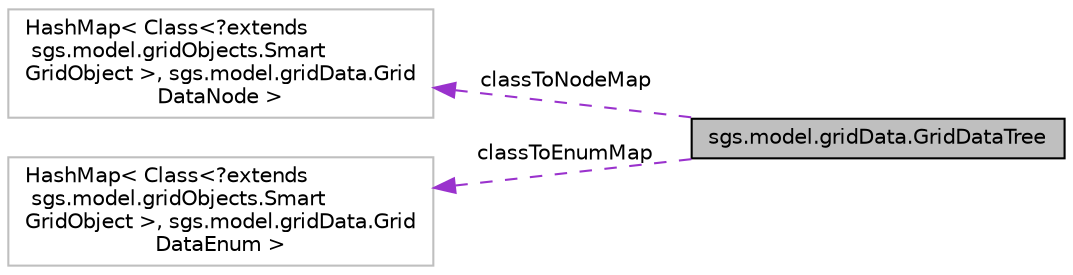 digraph "sgs.model.gridData.GridDataTree"
{
  edge [fontname="Helvetica",fontsize="10",labelfontname="Helvetica",labelfontsize="10"];
  node [fontname="Helvetica",fontsize="10",shape=record];
  rankdir="LR";
  Node1 [label="sgs.model.gridData.GridDataTree",height=0.2,width=0.4,color="black", fillcolor="grey75", style="filled" fontcolor="black"];
  Node2 -> Node1 [dir="back",color="darkorchid3",fontsize="10",style="dashed",label=" classToNodeMap" ,fontname="Helvetica"];
  Node2 [label="HashMap\< Class\<?extends\l sgs.model.gridObjects.Smart\lGridObject \>, sgs.model.gridData.Grid\lDataNode \>",height=0.2,width=0.4,color="grey75", fillcolor="white", style="filled"];
  Node3 -> Node1 [dir="back",color="darkorchid3",fontsize="10",style="dashed",label=" classToEnumMap" ,fontname="Helvetica"];
  Node3 [label="HashMap\< Class\<?extends\l sgs.model.gridObjects.Smart\lGridObject \>, sgs.model.gridData.Grid\lDataEnum \>",height=0.2,width=0.4,color="grey75", fillcolor="white", style="filled"];
}
